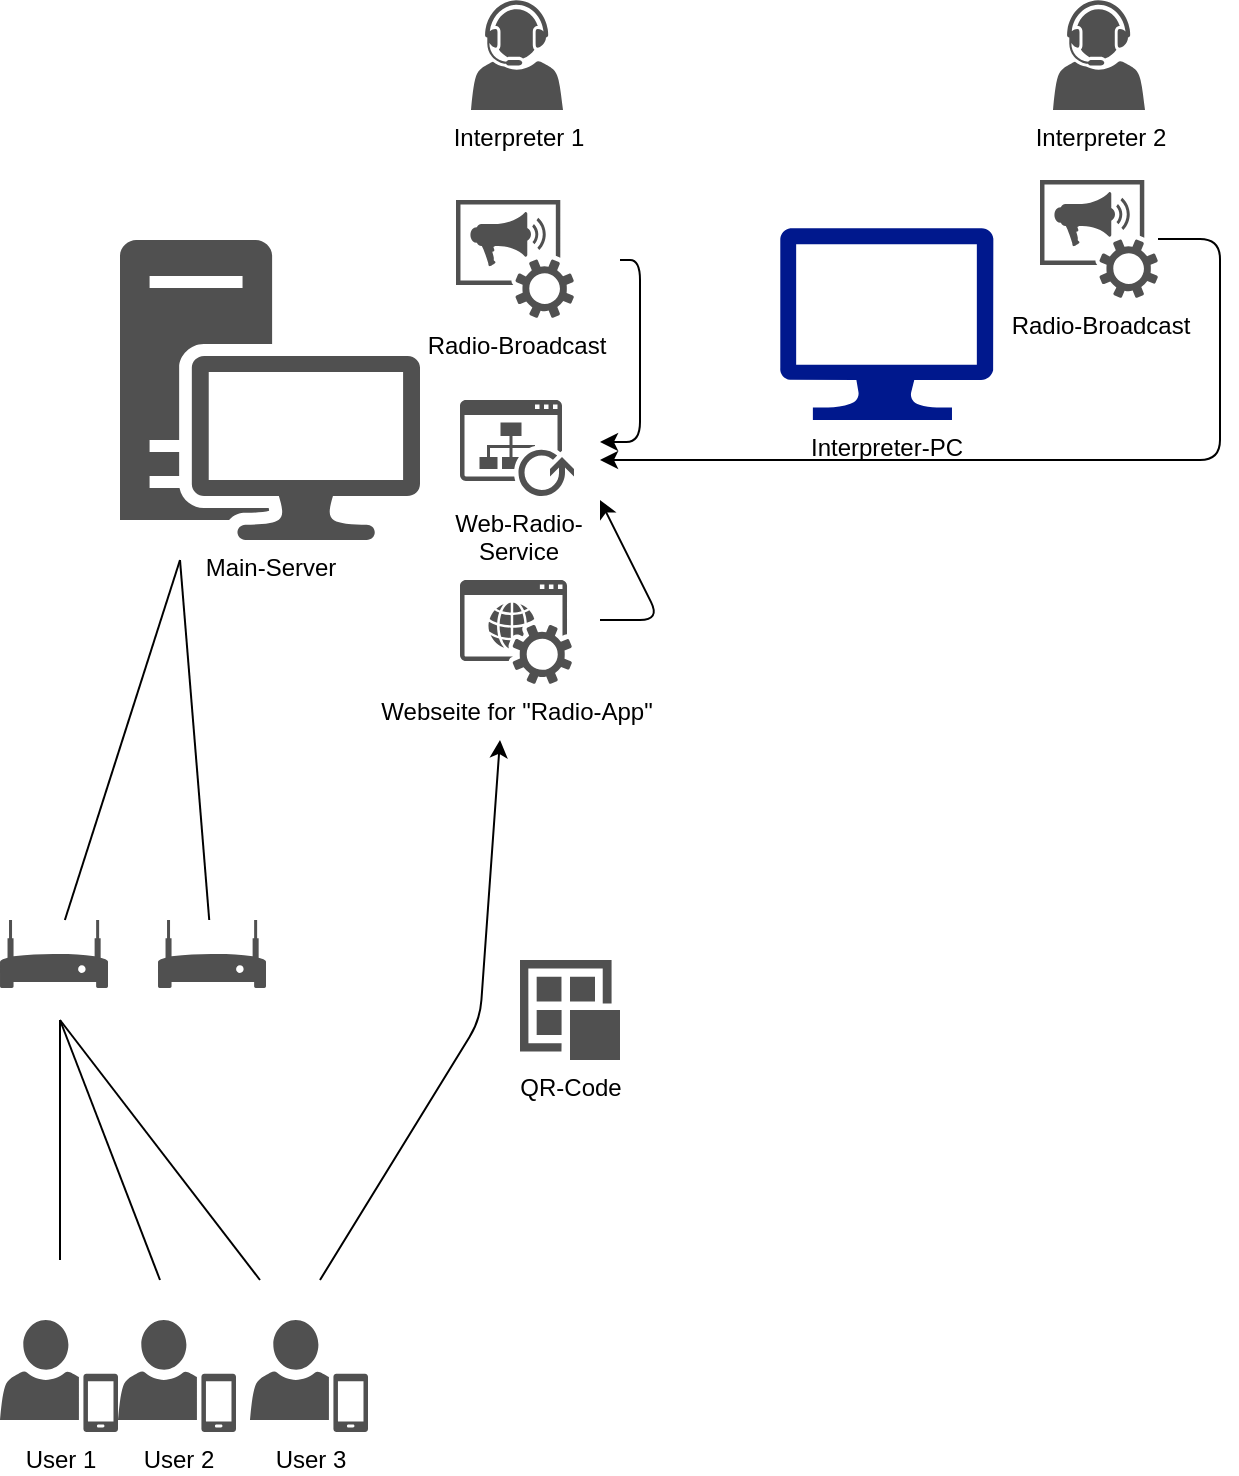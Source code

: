 <mxfile version="14.9.6" type="device"><diagram id="ki5WV_Le8koWVm1h5RIU" name="Seite-1"><mxGraphModel dx="1086" dy="926" grid="0" gridSize="10" guides="1" tooltips="1" connect="1" arrows="1" fold="1" page="1" pageScale="1" pageWidth="827" pageHeight="1169" math="0" shadow="0"><root><mxCell id="0"/><mxCell id="1" parent="0"/><mxCell id="uV9cwgdMGE3HshEM_uDO-6" value="Main-Server" style="pointerEvents=1;shadow=0;dashed=0;html=1;strokeColor=none;fillColor=#505050;labelPosition=center;verticalLabelPosition=bottom;verticalAlign=top;outlineConnect=0;align=center;shape=mxgraph.office.devices.workstation;" parent="1" vertex="1"><mxGeometry x="130" y="200" width="150" height="150" as="geometry"/></mxCell><mxCell id="uV9cwgdMGE3HshEM_uDO-7" value="Interpreter 1" style="pointerEvents=1;shadow=0;dashed=0;html=1;strokeColor=none;fillColor=#505050;labelPosition=center;verticalLabelPosition=bottom;verticalAlign=top;outlineConnect=0;align=center;shape=mxgraph.office.users.call_center_agent;" parent="1" vertex="1"><mxGeometry x="305.5" y="80" width="46" height="55" as="geometry"/></mxCell><mxCell id="uV9cwgdMGE3HshEM_uDO-8" value="User 1" style="pointerEvents=1;shadow=0;dashed=0;html=1;strokeColor=none;fillColor=#505050;labelPosition=center;verticalLabelPosition=bottom;verticalAlign=top;outlineConnect=0;align=center;shape=mxgraph.office.users.mobile_user;" parent="1" vertex="1"><mxGeometry x="70" y="740" width="59" height="56" as="geometry"/></mxCell><mxCell id="uV9cwgdMGE3HshEM_uDO-9" value="User 2" style="pointerEvents=1;shadow=0;dashed=0;html=1;strokeColor=none;fillColor=#505050;labelPosition=center;verticalLabelPosition=bottom;verticalAlign=top;outlineConnect=0;align=center;shape=mxgraph.office.users.mobile_user;" parent="1" vertex="1"><mxGeometry x="129" y="740" width="59" height="56" as="geometry"/></mxCell><mxCell id="uV9cwgdMGE3HshEM_uDO-10" value="User 3" style="pointerEvents=1;shadow=0;dashed=0;html=1;strokeColor=none;fillColor=#505050;labelPosition=center;verticalLabelPosition=bottom;verticalAlign=top;outlineConnect=0;align=center;shape=mxgraph.office.users.mobile_user;" parent="1" vertex="1"><mxGeometry x="195" y="740" width="59" height="56" as="geometry"/></mxCell><mxCell id="uV9cwgdMGE3HshEM_uDO-11" value="Radio-Broadcast" style="pointerEvents=1;shadow=0;dashed=0;html=1;strokeColor=none;fillColor=#505050;labelPosition=center;verticalLabelPosition=bottom;verticalAlign=top;outlineConnect=0;align=center;shape=mxgraph.office.services.conference_announcement_service;" parent="1" vertex="1"><mxGeometry x="298" y="180" width="59" height="59" as="geometry"/></mxCell><mxCell id="uV9cwgdMGE3HshEM_uDO-13" value="Webseite for &quot;Radio-App&quot;" style="pointerEvents=1;shadow=0;dashed=0;html=1;strokeColor=none;fillColor=#505050;labelPosition=center;verticalLabelPosition=bottom;verticalAlign=top;outlineConnect=0;align=center;shape=mxgraph.office.services.online_hosted_services;" parent="1" vertex="1"><mxGeometry x="300" y="370" width="56" height="52" as="geometry"/></mxCell><mxCell id="uV9cwgdMGE3HshEM_uDO-14" value="" style="pointerEvents=1;shadow=0;dashed=0;html=1;strokeColor=none;fillColor=#505050;labelPosition=center;verticalLabelPosition=bottom;verticalAlign=top;outlineConnect=0;align=center;shape=mxgraph.office.devices.modem;" parent="1" vertex="1"><mxGeometry x="70" y="540" width="54" height="34" as="geometry"/></mxCell><mxCell id="uV9cwgdMGE3HshEM_uDO-18" value="" style="endArrow=none;html=1;" parent="1" source="uV9cwgdMGE3HshEM_uDO-14" edge="1"><mxGeometry width="50" height="50" relative="1" as="geometry"><mxPoint x="70" y="370" as="sourcePoint"/><mxPoint x="160" y="360" as="targetPoint"/></mxGeometry></mxCell><mxCell id="uV9cwgdMGE3HshEM_uDO-19" value="Web-Radio-&lt;br&gt;Service" style="pointerEvents=1;shadow=0;dashed=0;html=1;strokeColor=none;fillColor=#505050;labelPosition=center;verticalLabelPosition=bottom;verticalAlign=top;outlineConnect=0;align=center;shape=mxgraph.office.sites.publish;" parent="1" vertex="1"><mxGeometry x="300" y="280" width="57" height="48" as="geometry"/></mxCell><mxCell id="uV9cwgdMGE3HshEM_uDO-20" value="" style="pointerEvents=1;shadow=0;dashed=0;html=1;strokeColor=none;fillColor=#505050;labelPosition=center;verticalLabelPosition=bottom;verticalAlign=top;outlineConnect=0;align=center;shape=mxgraph.office.devices.modem;" parent="1" vertex="1"><mxGeometry x="149" y="540" width="54" height="34" as="geometry"/></mxCell><mxCell id="uV9cwgdMGE3HshEM_uDO-21" value="" style="endArrow=none;html=1;" parent="1" source="uV9cwgdMGE3HshEM_uDO-20" edge="1"><mxGeometry width="50" height="50" relative="1" as="geometry"><mxPoint x="170.0" y="525" as="sourcePoint"/><mxPoint x="160" y="360" as="targetPoint"/></mxGeometry></mxCell><mxCell id="uV9cwgdMGE3HshEM_uDO-25" value="QR-Code" style="pointerEvents=1;shadow=0;dashed=0;html=1;strokeColor=none;labelPosition=center;verticalLabelPosition=bottom;verticalAlign=top;align=center;fillColor=#505050;shape=mxgraph.mscae.intune.apps" parent="1" vertex="1"><mxGeometry x="330" y="560" width="50" height="50" as="geometry"/></mxCell><mxCell id="uV9cwgdMGE3HshEM_uDO-27" value="Interpreter-PC" style="aspect=fixed;pointerEvents=1;shadow=0;dashed=0;html=1;strokeColor=none;labelPosition=center;verticalLabelPosition=bottom;verticalAlign=top;align=center;fillColor=#00188D;shape=mxgraph.azure.computer" parent="1" vertex="1"><mxGeometry x="460" y="194" width="106.67" height="96" as="geometry"/></mxCell><mxCell id="uV9cwgdMGE3HshEM_uDO-28" value="Interpreter 2" style="pointerEvents=1;shadow=0;dashed=0;html=1;strokeColor=none;fillColor=#505050;labelPosition=center;verticalLabelPosition=bottom;verticalAlign=top;outlineConnect=0;align=center;shape=mxgraph.office.users.call_center_agent;" parent="1" vertex="1"><mxGeometry x="596.5" y="80" width="46" height="55" as="geometry"/></mxCell><mxCell id="uV9cwgdMGE3HshEM_uDO-29" value="Radio-Broadcast" style="pointerEvents=1;shadow=0;dashed=0;html=1;strokeColor=none;fillColor=#505050;labelPosition=center;verticalLabelPosition=bottom;verticalAlign=top;outlineConnect=0;align=center;shape=mxgraph.office.services.conference_announcement_service;" parent="1" vertex="1"><mxGeometry x="590" y="170" width="59" height="59" as="geometry"/></mxCell><mxCell id="uV9cwgdMGE3HshEM_uDO-30" value="" style="edgeStyle=segmentEdgeStyle;endArrow=classic;html=1;" parent="1" source="uV9cwgdMGE3HshEM_uDO-29" edge="1"><mxGeometry width="50" height="50" relative="1" as="geometry"><mxPoint x="620" y="270" as="sourcePoint"/><mxPoint x="370" y="310" as="targetPoint"/><Array as="points"><mxPoint x="680" y="200"/><mxPoint x="680" y="310"/></Array></mxGeometry></mxCell><mxCell id="uV9cwgdMGE3HshEM_uDO-31" value="" style="endArrow=classic;html=1;" parent="1" edge="1"><mxGeometry width="50" height="50" relative="1" as="geometry"><mxPoint x="370" y="390" as="sourcePoint"/><mxPoint x="370" y="330" as="targetPoint"/><Array as="points"><mxPoint x="400" y="390"/></Array></mxGeometry></mxCell><mxCell id="uV9cwgdMGE3HshEM_uDO-32" value="" style="edgeStyle=segmentEdgeStyle;endArrow=classic;html=1;" parent="1" edge="1"><mxGeometry width="50" height="50" relative="1" as="geometry"><mxPoint x="380" y="210" as="sourcePoint"/><mxPoint x="370" y="301" as="targetPoint"/><Array as="points"><mxPoint x="390" y="210"/><mxPoint x="390" y="301"/></Array></mxGeometry></mxCell><mxCell id="uV9cwgdMGE3HshEM_uDO-33" value="" style="endArrow=classic;html=1;" parent="1" edge="1"><mxGeometry width="50" height="50" relative="1" as="geometry"><mxPoint x="230" y="720" as="sourcePoint"/><mxPoint x="320" y="450" as="targetPoint"/><Array as="points"><mxPoint x="310" y="590"/></Array></mxGeometry></mxCell><mxCell id="uV9cwgdMGE3HshEM_uDO-34" value="" style="endArrow=none;html=1;" parent="1" edge="1"><mxGeometry width="50" height="50" relative="1" as="geometry"><mxPoint x="100" y="710" as="sourcePoint"/><mxPoint x="100" y="590" as="targetPoint"/></mxGeometry></mxCell><mxCell id="uV9cwgdMGE3HshEM_uDO-35" value="" style="endArrow=none;html=1;" parent="1" edge="1"><mxGeometry width="50" height="50" relative="1" as="geometry"><mxPoint x="150" y="720" as="sourcePoint"/><mxPoint x="100" y="590" as="targetPoint"/></mxGeometry></mxCell><mxCell id="uV9cwgdMGE3HshEM_uDO-36" value="" style="endArrow=none;html=1;" parent="1" edge="1"><mxGeometry width="50" height="50" relative="1" as="geometry"><mxPoint x="200" y="720" as="sourcePoint"/><mxPoint x="100" y="590" as="targetPoint"/></mxGeometry></mxCell></root></mxGraphModel></diagram></mxfile>